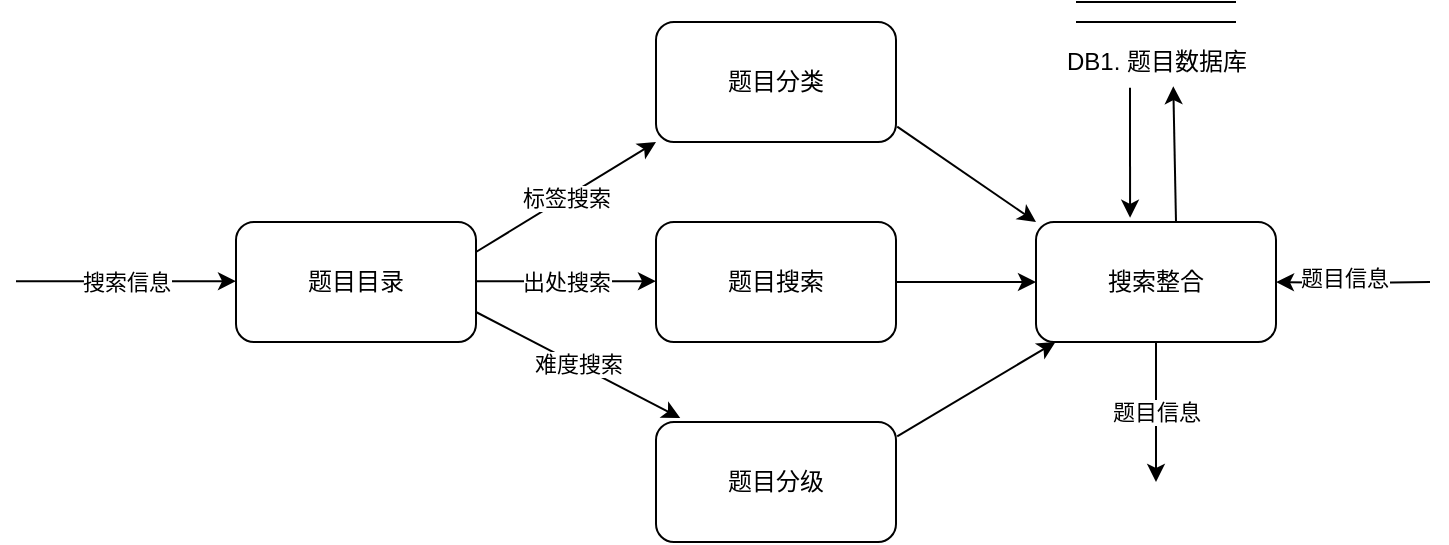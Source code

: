 <mxfile version="17.1.5" type="github">
  <diagram id="cPPrWQnlPhpLSzoiB5nG" name="第 1 页">
    <mxGraphModel dx="1929" dy="591" grid="1" gridSize="10" guides="1" tooltips="1" connect="1" arrows="1" fold="1" page="1" pageScale="1" pageWidth="827" pageHeight="1169" math="0" shadow="0">
      <root>
        <mxCell id="0" />
        <mxCell id="1" parent="0" />
        <mxCell id="yjJ2jLYlYnO1UckRIF0x-1" value="搜索信息" style="endArrow=classic;html=1;rounded=0;entryX=0;entryY=0.5;entryDx=0;entryDy=0;" edge="1" parent="1">
          <mxGeometry width="50" height="50" relative="1" as="geometry">
            <mxPoint y="289.58" as="sourcePoint" />
            <mxPoint x="110" y="289.58" as="targetPoint" />
          </mxGeometry>
        </mxCell>
        <mxCell id="yjJ2jLYlYnO1UckRIF0x-3" value="题目目录" style="rounded=1;whiteSpace=wrap;html=1;" vertex="1" parent="1">
          <mxGeometry x="110" y="260" width="120" height="60" as="geometry" />
        </mxCell>
        <mxCell id="yjJ2jLYlYnO1UckRIF0x-4" value="标签搜索" style="endArrow=classic;html=1;rounded=0;exitX=1;exitY=0.25;exitDx=0;exitDy=0;entryX=0;entryY=1;entryDx=0;entryDy=0;" edge="1" parent="1" source="yjJ2jLYlYnO1UckRIF0x-3" target="yjJ2jLYlYnO1UckRIF0x-5">
          <mxGeometry width="50" height="50" relative="1" as="geometry">
            <mxPoint x="230" y="280" as="sourcePoint" />
            <mxPoint x="310" y="200" as="targetPoint" />
          </mxGeometry>
        </mxCell>
        <mxCell id="yjJ2jLYlYnO1UckRIF0x-5" value="题目分类" style="rounded=1;whiteSpace=wrap;html=1;" vertex="1" parent="1">
          <mxGeometry x="320" y="160" width="120" height="60" as="geometry" />
        </mxCell>
        <mxCell id="yjJ2jLYlYnO1UckRIF0x-6" value="难度搜索" style="endArrow=classic;html=1;rounded=0;entryX=0.101;entryY=-0.033;entryDx=0;entryDy=0;exitX=1;exitY=0.75;exitDx=0;exitDy=0;entryPerimeter=0;" edge="1" parent="1" source="yjJ2jLYlYnO1UckRIF0x-3" target="yjJ2jLYlYnO1UckRIF0x-7">
          <mxGeometry width="50" height="50" relative="1" as="geometry">
            <mxPoint x="230" y="300" as="sourcePoint" />
            <mxPoint x="300" y="380" as="targetPoint" />
          </mxGeometry>
        </mxCell>
        <mxCell id="yjJ2jLYlYnO1UckRIF0x-7" value="题目分级" style="rounded=1;whiteSpace=wrap;html=1;" vertex="1" parent="1">
          <mxGeometry x="320" y="360" width="120" height="60" as="geometry" />
        </mxCell>
        <mxCell id="yjJ2jLYlYnO1UckRIF0x-26" value="出处搜索" style="endArrow=classic;html=1;rounded=0;" edge="1" parent="1">
          <mxGeometry width="50" height="50" relative="1" as="geometry">
            <mxPoint x="230" y="289.58" as="sourcePoint" />
            <mxPoint x="320" y="289.58" as="targetPoint" />
          </mxGeometry>
        </mxCell>
        <mxCell id="yjJ2jLYlYnO1UckRIF0x-27" value="题目搜索" style="rounded=1;whiteSpace=wrap;html=1;" vertex="1" parent="1">
          <mxGeometry x="320" y="260" width="120" height="60" as="geometry" />
        </mxCell>
        <mxCell id="yjJ2jLYlYnO1UckRIF0x-28" value="搜索整合" style="rounded=1;whiteSpace=wrap;html=1;" vertex="1" parent="1">
          <mxGeometry x="510" y="260" width="120" height="60" as="geometry" />
        </mxCell>
        <mxCell id="yjJ2jLYlYnO1UckRIF0x-29" value="" style="endArrow=classic;html=1;rounded=0;entryX=0;entryY=0;entryDx=0;entryDy=0;exitX=1.005;exitY=0.872;exitDx=0;exitDy=0;exitPerimeter=0;" edge="1" parent="1" source="yjJ2jLYlYnO1UckRIF0x-5" target="yjJ2jLYlYnO1UckRIF0x-28">
          <mxGeometry width="50" height="50" relative="1" as="geometry">
            <mxPoint x="440" y="220" as="sourcePoint" />
            <mxPoint x="470" y="310" as="targetPoint" />
          </mxGeometry>
        </mxCell>
        <mxCell id="yjJ2jLYlYnO1UckRIF0x-30" value="" style="endArrow=classic;html=1;rounded=0;entryX=0;entryY=0.5;entryDx=0;entryDy=0;exitX=1;exitY=0.5;exitDx=0;exitDy=0;" edge="1" parent="1" source="yjJ2jLYlYnO1UckRIF0x-27" target="yjJ2jLYlYnO1UckRIF0x-28">
          <mxGeometry width="50" height="50" relative="1" as="geometry">
            <mxPoint x="420" y="360" as="sourcePoint" />
            <mxPoint x="470" y="310" as="targetPoint" />
          </mxGeometry>
        </mxCell>
        <mxCell id="yjJ2jLYlYnO1UckRIF0x-31" value="" style="endArrow=classic;html=1;rounded=0;exitX=1.005;exitY=0.12;exitDx=0;exitDy=0;exitPerimeter=0;" edge="1" parent="1" source="yjJ2jLYlYnO1UckRIF0x-7" target="yjJ2jLYlYnO1UckRIF0x-28">
          <mxGeometry width="50" height="50" relative="1" as="geometry">
            <mxPoint x="440" y="360" as="sourcePoint" />
            <mxPoint x="470" y="310" as="targetPoint" />
          </mxGeometry>
        </mxCell>
        <mxCell id="yjJ2jLYlYnO1UckRIF0x-33" style="edgeStyle=orthogonalEdgeStyle;rounded=0;orthogonalLoop=1;jettySize=auto;html=1;entryX=1;entryY=0.5;entryDx=0;entryDy=0;exitX=0;exitY=0.5;exitDx=0;exitDy=0;" edge="1" parent="1" target="yjJ2jLYlYnO1UckRIF0x-28">
          <mxGeometry relative="1" as="geometry">
            <mxPoint x="707" y="290" as="sourcePoint" />
            <mxPoint x="640" y="240" as="targetPoint" />
          </mxGeometry>
        </mxCell>
        <mxCell id="yjJ2jLYlYnO1UckRIF0x-34" value="题目信息" style="edgeLabel;html=1;align=center;verticalAlign=middle;resizable=0;points=[];" vertex="1" connectable="0" parent="yjJ2jLYlYnO1UckRIF0x-33">
          <mxGeometry x="0.12" y="-2" relative="1" as="geometry">
            <mxPoint as="offset" />
          </mxGeometry>
        </mxCell>
        <mxCell id="yjJ2jLYlYnO1UckRIF0x-35" value="" style="group" vertex="1" connectable="0" parent="1">
          <mxGeometry x="522.5" y="150" width="95" height="40" as="geometry" />
        </mxCell>
        <mxCell id="yjJ2jLYlYnO1UckRIF0x-36" value="" style="group" vertex="1" connectable="0" parent="yjJ2jLYlYnO1UckRIF0x-35">
          <mxGeometry x="7.5" width="80" height="10" as="geometry" />
        </mxCell>
        <mxCell id="yjJ2jLYlYnO1UckRIF0x-37" value="" style="endArrow=none;html=1;rounded=0;" edge="1" parent="yjJ2jLYlYnO1UckRIF0x-36">
          <mxGeometry width="50" height="50" relative="1" as="geometry">
            <mxPoint as="sourcePoint" />
            <mxPoint x="80" as="targetPoint" />
          </mxGeometry>
        </mxCell>
        <mxCell id="yjJ2jLYlYnO1UckRIF0x-38" value="" style="endArrow=none;html=1;rounded=0;" edge="1" parent="yjJ2jLYlYnO1UckRIF0x-36">
          <mxGeometry width="50" height="50" relative="1" as="geometry">
            <mxPoint y="10" as="sourcePoint" />
            <mxPoint x="80" y="10" as="targetPoint" />
          </mxGeometry>
        </mxCell>
        <mxCell id="yjJ2jLYlYnO1UckRIF0x-39" value="DB1. 题目数据库" style="text;html=1;strokeColor=none;fillColor=none;align=center;verticalAlign=middle;whiteSpace=wrap;rounded=0;" vertex="1" parent="yjJ2jLYlYnO1UckRIF0x-35">
          <mxGeometry y="20" width="95" height="20" as="geometry" />
        </mxCell>
        <mxCell id="yjJ2jLYlYnO1UckRIF0x-40" value="" style="endArrow=classic;html=1;rounded=0;entryX=0.591;entryY=1.104;entryDx=0;entryDy=0;entryPerimeter=0;" edge="1" parent="1" target="yjJ2jLYlYnO1UckRIF0x-39">
          <mxGeometry width="50" height="50" relative="1" as="geometry">
            <mxPoint x="580" y="260" as="sourcePoint" />
            <mxPoint x="380" y="200" as="targetPoint" />
          </mxGeometry>
        </mxCell>
        <mxCell id="yjJ2jLYlYnO1UckRIF0x-42" value="" style="endArrow=classic;html=1;rounded=0;entryX=0.392;entryY=-0.035;entryDx=0;entryDy=0;entryPerimeter=0;exitX=0.363;exitY=1.146;exitDx=0;exitDy=0;exitPerimeter=0;" edge="1" parent="1" source="yjJ2jLYlYnO1UckRIF0x-39" target="yjJ2jLYlYnO1UckRIF0x-28">
          <mxGeometry width="50" height="50" relative="1" as="geometry">
            <mxPoint x="410" y="340" as="sourcePoint" />
            <mxPoint x="460" y="290" as="targetPoint" />
          </mxGeometry>
        </mxCell>
        <mxCell id="yjJ2jLYlYnO1UckRIF0x-43" value="题目信息" style="endArrow=classic;html=1;rounded=0;exitX=0.5;exitY=1;exitDx=0;exitDy=0;" edge="1" parent="1" source="yjJ2jLYlYnO1UckRIF0x-28">
          <mxGeometry width="50" height="50" relative="1" as="geometry">
            <mxPoint x="410" y="340" as="sourcePoint" />
            <mxPoint x="570" y="390" as="targetPoint" />
          </mxGeometry>
        </mxCell>
      </root>
    </mxGraphModel>
  </diagram>
</mxfile>
